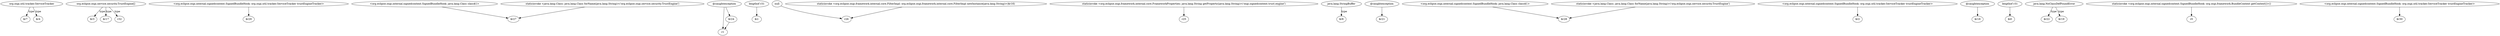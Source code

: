 digraph g {
0[label="org.osgi.util.tracker.ServiceTracker"]
1[label="$r7"]
0->1[label="type"]
2[label="org.eclipse.osgi.service.security.TrustEngine[]"]
3[label="$r3"]
2->3[label="type"]
4[label="<org.eclipse.osgi.internal.signedcontent.SignedBundleHook: org.osgi.util.tracker.ServiceTracker trustEngineTracker>"]
5[label="$r29"]
4->5[label=""]
6[label="$r17"]
2->6[label="type"]
7[label="<org.eclipse.osgi.internal.signedcontent.SignedBundleHook: java.lang.Class class$1>"]
8[label="$r27"]
7->8[label=""]
9[label="r32"]
2->9[label="type"]
10[label="@caughtexception"]
11[label="r1"]
10->11[label=""]
12[label="lengthof r31"]
13[label="$i1"]
12->13[label=""]
14[label="null"]
15[label="r26"]
14->15[label=""]
16[label="staticinvoke <org.eclipse.osgi.framework.internal.core.FrameworkProperties: java.lang.String getProperty(java.lang.String)>('osgi.signedcontent.trust.engine')"]
17[label="r25"]
16->17[label=""]
18[label="java.lang.StringBuffer"]
19[label="$r8"]
18->19[label="type"]
20[label="@caughtexception"]
21[label="$r21"]
20->21[label=""]
22[label="<org.eclipse.osgi.internal.signedcontent.SignedBundleHook: java.lang.Class class$1>"]
23[label="$r28"]
22->23[label=""]
24[label="staticinvoke <org.eclipse.osgi.framework.internal.core.FilterImpl: org.eclipse.osgi.framework.internal.core.FilterImpl newInstance(java.lang.String)>($r16)"]
24->15[label=""]
25[label="$r4"]
0->25[label="type"]
26[label="<org.eclipse.osgi.internal.signedcontent.SignedBundleHook: org.osgi.util.tracker.ServiceTracker trustEngineTracker>"]
27[label="$r2"]
26->27[label=""]
28[label="staticinvoke <java.lang.Class: java.lang.Class forName(java.lang.String)>('org.eclipse.osgi.service.security.TrustEngine')"]
28->23[label=""]
29[label="@caughtexception"]
30[label="$r18"]
29->30[label=""]
31[label="lengthof r31"]
32[label="$i0"]
31->32[label=""]
33[label="java.lang.NoClassDefFoundError"]
34[label="$r22"]
33->34[label="type"]
35[label="staticinvoke <java.lang.Class: java.lang.Class forName(java.lang.String)>('org.eclipse.osgi.service.security.TrustEngine')"]
35->8[label=""]
36[label="staticinvoke <org.eclipse.osgi.internal.signedcontent.SignedBundleHook: org.osgi.framework.BundleContext getContext()>()"]
37[label="r0"]
36->37[label=""]
38[label="$r19"]
33->38[label="type"]
39[label="<org.eclipse.osgi.internal.signedcontent.SignedBundleHook: org.osgi.util.tracker.ServiceTracker trustEngineTracker>"]
40[label="$r30"]
39->40[label=""]
41[label="$r24"]
10->41[label=""]
41->11[label=""]
}